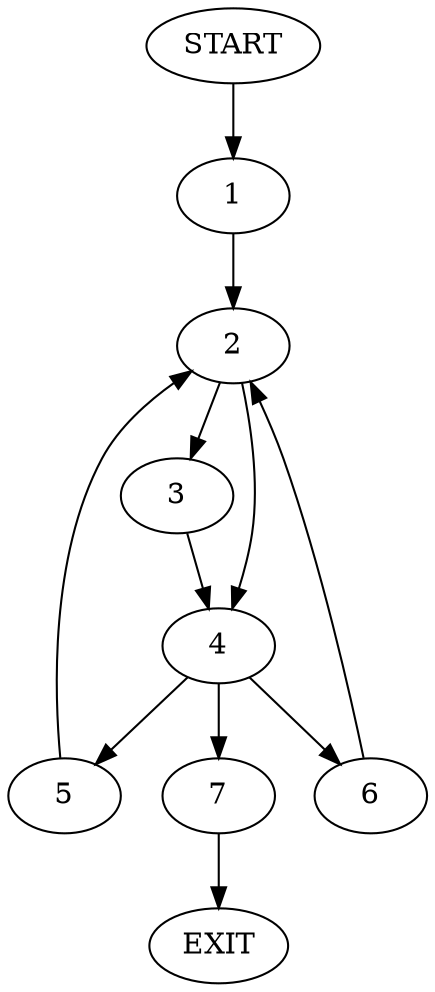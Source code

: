 digraph {
0 [label="START"]
8 [label="EXIT"]
0 -> 1
1 -> 2
2 -> 3
2 -> 4
4 -> 5
4 -> 6
4 -> 7
3 -> 4
6 -> 2
5 -> 2
7 -> 8
}
